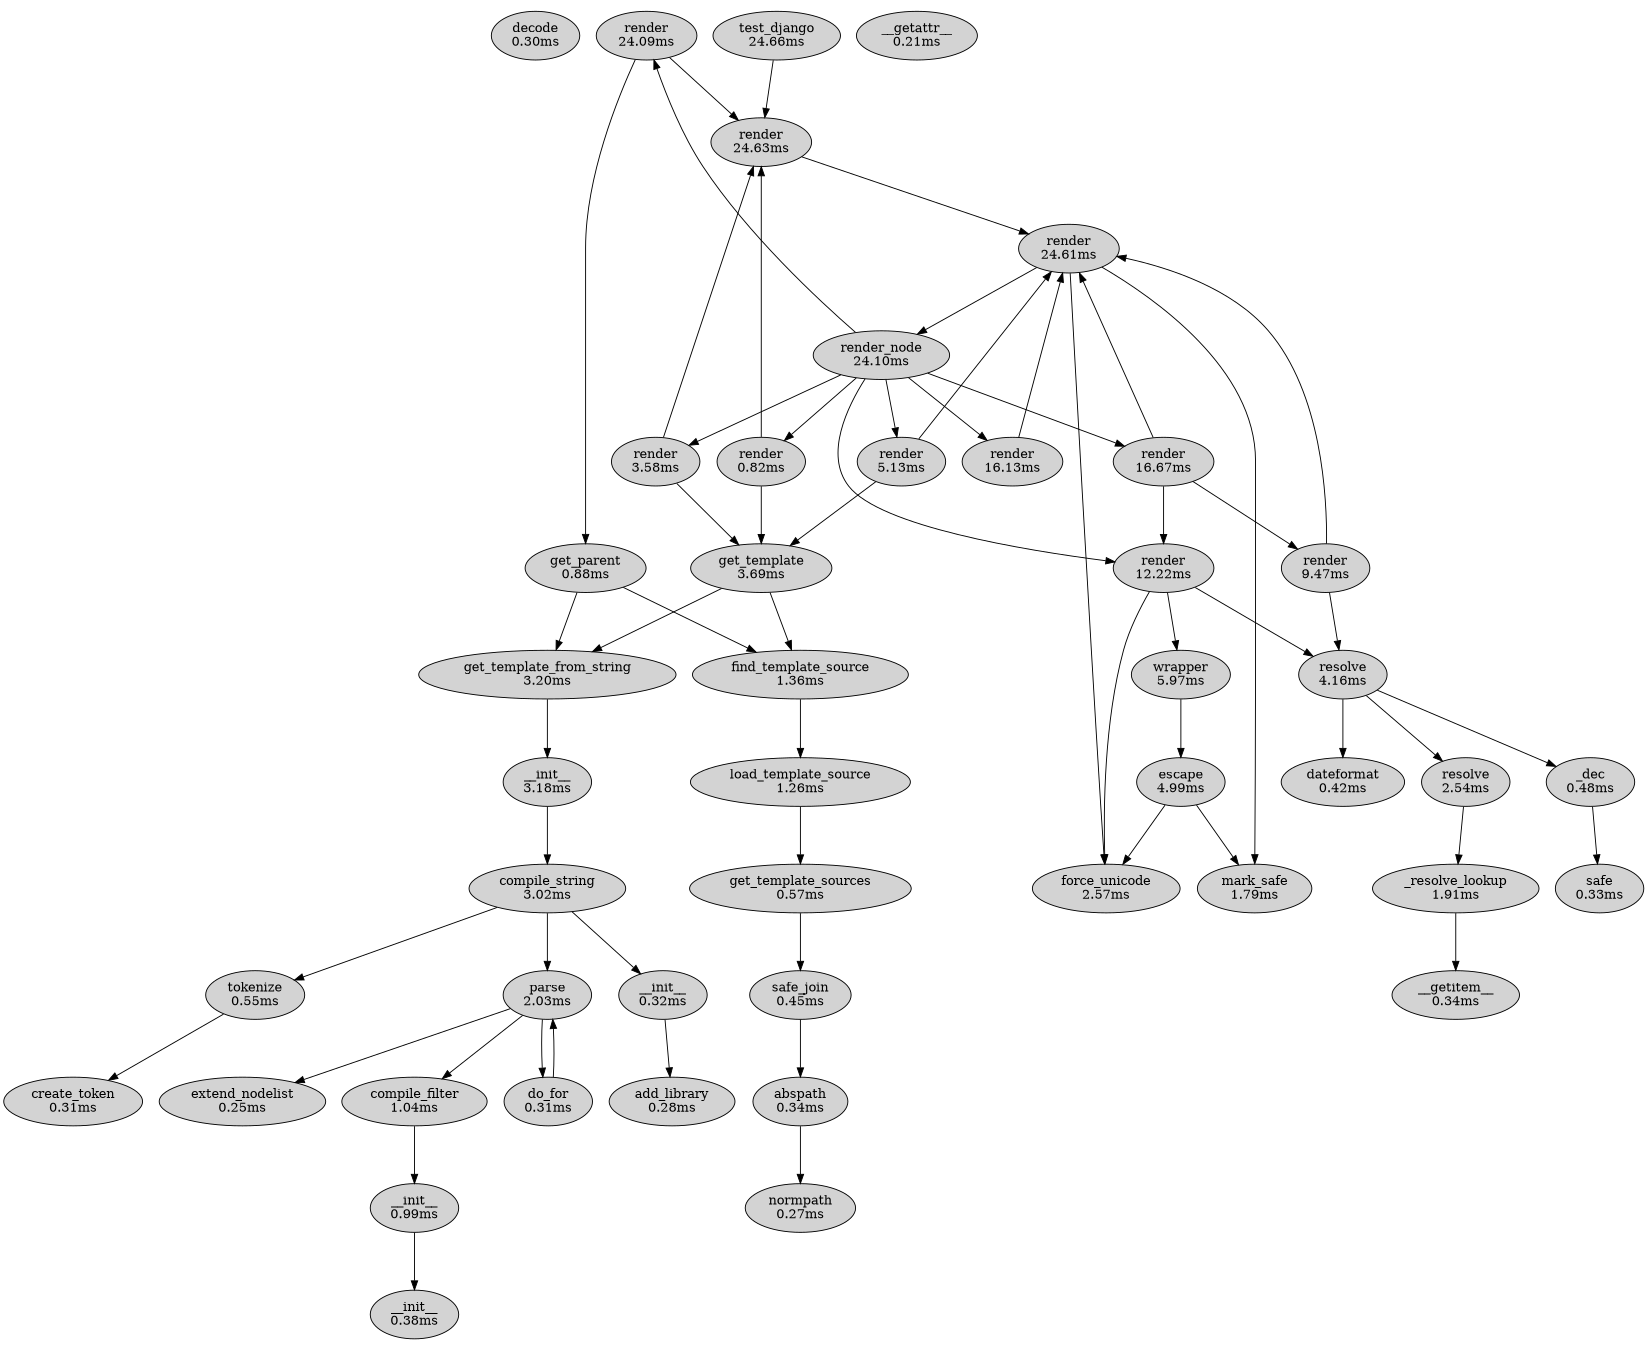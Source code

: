 digraph prof {
	size="11,9"; ratio = fill;
	node [style=filled];
	"decode /opt/local/lib/python2.5/encodings/utf_8.py:15" [label="decode\n0.30ms"]
	"normpath /opt/local/lib/python2.5/posixpath.py:373" [label="normpath\n0.27ms"]
	"abspath /opt/local/lib/python2.5/posixpath.py:400" [label="abspath\n0.34ms"]
	"abspath /opt/local/lib/python2.5/posixpath.py:400" -> "normpath /opt/local/lib/python2.5/posixpath.py:373"
	"test_django rwbench.py:82" [label="test_django\n24.66ms"]
	"test_django rwbench.py:82" -> "render /opt/local/lib/python2.5/site-packages/django/template/__init__.py:174"
	"dateformat /Users/mitsuhiko/Development/jinja2/examples/rwbench/rwbench.py:26" [label="dateformat\n0.42ms"]
	"render /Users/mitsuhiko/Development/jinja2/examples/rwbench/djangoext.py:64" [label="render\n3.58ms"]
	"render /Users/mitsuhiko/Development/jinja2/examples/rwbench/djangoext.py:64" -> "render /opt/local/lib/python2.5/site-packages/django/template/__init__.py:174"
	"render /Users/mitsuhiko/Development/jinja2/examples/rwbench/djangoext.py:64" -> "get_template /opt/local/lib/python2.5/site-packages/django/template/loader.py:75"
	"load_template_source /opt/local/lib/python2.5/site-packages/django/template/loaders/filesystem.py:19" [label="load_template_source\n1.26ms"]
	"load_template_source /opt/local/lib/python2.5/site-packages/django/template/loaders/filesystem.py:19" -> "get_template_sources /opt/local/lib/python2.5/site-packages/django/template/loaders/filesystem.py:9"
	"render /Users/mitsuhiko/Development/jinja2/examples/rwbench/djangoext.py:88" [label="render\n0.82ms"]
	"render /Users/mitsuhiko/Development/jinja2/examples/rwbench/djangoext.py:88" -> "render /opt/local/lib/python2.5/site-packages/django/template/__init__.py:174"
	"render /Users/mitsuhiko/Development/jinja2/examples/rwbench/djangoext.py:88" -> "get_template /opt/local/lib/python2.5/site-packages/django/template/loader.py:75"
	"render /Users/mitsuhiko/Development/jinja2/examples/rwbench/djangoext.py:115" [label="render\n5.13ms"]
	"render /Users/mitsuhiko/Development/jinja2/examples/rwbench/djangoext.py:115" -> "render /opt/local/lib/python2.5/site-packages/django/template/__init__.py:764"
	"render /Users/mitsuhiko/Development/jinja2/examples/rwbench/djangoext.py:115" -> "get_template /opt/local/lib/python2.5/site-packages/django/template/loader.py:75"
	"get_template_sources /opt/local/lib/python2.5/site-packages/django/template/loaders/filesystem.py:9" [label="get_template_sources\n0.57ms"]
	"get_template_sources /opt/local/lib/python2.5/site-packages/django/template/loaders/filesystem.py:9" -> "safe_join /opt/local/lib/python2.5/site-packages/django/utils/_os.py:3"
	"__getattr__ /opt/local/lib/python2.5/site-packages/django/conf/__init__.py:26" [label="__getattr__\n0.21ms"]
	"safe_join /opt/local/lib/python2.5/site-packages/django/utils/_os.py:3" [label="safe_join\n0.45ms"]
	"safe_join /opt/local/lib/python2.5/site-packages/django/utils/_os.py:3" -> "abspath /opt/local/lib/python2.5/posixpath.py:400"
	"find_template_source /opt/local/lib/python2.5/site-packages/django/template/loader.py:43" [label="find_template_source\n1.36ms"]
	"find_template_source /opt/local/lib/python2.5/site-packages/django/template/loader.py:43" -> "load_template_source /opt/local/lib/python2.5/site-packages/django/template/loaders/filesystem.py:19"
	"get_template_from_string /opt/local/lib/python2.5/site-packages/django/template/loader.py:84" [label="get_template_from_string\n3.20ms"]
	"get_template_from_string /opt/local/lib/python2.5/site-packages/django/template/loader.py:84" -> "__init__ /opt/local/lib/python2.5/site-packages/django/template/__init__.py:159"
	"__init__ /opt/local/lib/python2.5/site-packages/django/template/__init__.py:159" [label="__init__\n3.18ms"]
	"__init__ /opt/local/lib/python2.5/site-packages/django/template/__init__.py:159" -> "compile_string /opt/local/lib/python2.5/site-packages/django/template/__init__.py:178"
	"render /opt/local/lib/python2.5/site-packages/django/template/__init__.py:174" [label="render\n24.63ms"]
	"render /opt/local/lib/python2.5/site-packages/django/template/__init__.py:174" -> "render /opt/local/lib/python2.5/site-packages/django/template/__init__.py:764"
	"get_template /opt/local/lib/python2.5/site-packages/django/template/loader.py:75" [label="get_template\n3.69ms"]
	"get_template /opt/local/lib/python2.5/site-packages/django/template/loader.py:75" -> "find_template_source /opt/local/lib/python2.5/site-packages/django/template/loader.py:43"
	"get_template /opt/local/lib/python2.5/site-packages/django/template/loader.py:75" -> "get_template_from_string /opt/local/lib/python2.5/site-packages/django/template/loader.py:84"
	"compile_string /opt/local/lib/python2.5/site-packages/django/template/__init__.py:178" [label="compile_string\n3.02ms"]
	"compile_string /opt/local/lib/python2.5/site-packages/django/template/__init__.py:178" -> "__init__ /opt/local/lib/python2.5/site-packages/django/template/__init__.py:247"
	"compile_string /opt/local/lib/python2.5/site-packages/django/template/__init__.py:178" -> "tokenize /opt/local/lib/python2.5/site-packages/django/template/__init__.py:219"
	"compile_string /opt/local/lib/python2.5/site-packages/django/template/__init__.py:178" -> "parse /opt/local/lib/python2.5/site-packages/django/template/__init__.py:254"
	"tokenize /opt/local/lib/python2.5/site-packages/django/template/__init__.py:219" [label="tokenize\n0.55ms"]
	"tokenize /opt/local/lib/python2.5/site-packages/django/template/__init__.py:219" -> "create_token /opt/local/lib/python2.5/site-packages/django/template/__init__.py:229"
	"create_token /opt/local/lib/python2.5/site-packages/django/template/__init__.py:229" [label="create_token\n0.31ms"]
	"__init__ /opt/local/lib/python2.5/site-packages/django/template/__init__.py:247" [label="__init__\n0.32ms"]
	"__init__ /opt/local/lib/python2.5/site-packages/django/template/__init__.py:247" -> "add_library /opt/local/lib/python2.5/site-packages/django/template/__init__.py:350"
	"parse /opt/local/lib/python2.5/site-packages/django/template/__init__.py:254" [label="parse\n2.03ms"]
	"parse /opt/local/lib/python2.5/site-packages/django/template/__init__.py:254" -> "do_for /opt/local/lib/python2.5/site-packages/django/template/defaulttags.py:592"
	"parse /opt/local/lib/python2.5/site-packages/django/template/__init__.py:254" -> "extend_nodelist /opt/local/lib/python2.5/site-packages/django/template/__init__.py:306"
	"parse /opt/local/lib/python2.5/site-packages/django/template/__init__.py:254" -> "compile_filter /opt/local/lib/python2.5/site-packages/django/template/__init__.py:354"
	"extend_nodelist /opt/local/lib/python2.5/site-packages/django/template/__init__.py:306" [label="extend_nodelist\n0.25ms"]
	"add_library /opt/local/lib/python2.5/site-packages/django/template/__init__.py:350" [label="add_library\n0.28ms"]
	"compile_filter /opt/local/lib/python2.5/site-packages/django/template/__init__.py:354" [label="compile_filter\n1.04ms"]
	"compile_filter /opt/local/lib/python2.5/site-packages/django/template/__init__.py:354" -> "__init__ /opt/local/lib/python2.5/site-packages/django/template/__init__.py:487"
	"__init__ /opt/local/lib/python2.5/site-packages/django/template/__init__.py:487" [label="__init__\n0.99ms"]
	"__init__ /opt/local/lib/python2.5/site-packages/django/template/__init__.py:487" -> "__init__ /opt/local/lib/python2.5/site-packages/django/template/__init__.py:633"
	"resolve /opt/local/lib/python2.5/site-packages/django/template/__init__.py:533" [label="resolve\n4.16ms"]
	"resolve /opt/local/lib/python2.5/site-packages/django/template/__init__.py:533" -> "resolve /opt/local/lib/python2.5/site-packages/django/template/__init__.py:672"
	"resolve /opt/local/lib/python2.5/site-packages/django/template/__init__.py:533" -> "dateformat /Users/mitsuhiko/Development/jinja2/examples/rwbench/rwbench.py:26"
	"resolve /opt/local/lib/python2.5/site-packages/django/template/__init__.py:533" -> "_dec /opt/local/lib/python2.5/site-packages/django/template/defaultfilters.py:28"
	"__init__ /opt/local/lib/python2.5/site-packages/django/template/__init__.py:633" [label="__init__\n0.38ms"]
	"resolve /opt/local/lib/python2.5/site-packages/django/template/__init__.py:672" [label="resolve\n2.54ms"]
	"resolve /opt/local/lib/python2.5/site-packages/django/template/__init__.py:672" -> "_resolve_lookup /opt/local/lib/python2.5/site-packages/django/template/__init__.py:690"
	"_resolve_lookup /opt/local/lib/python2.5/site-packages/django/template/__init__.py:690" [label="_resolve_lookup\n1.91ms"]
	"_resolve_lookup /opt/local/lib/python2.5/site-packages/django/template/__init__.py:690" -> "__getitem__ /opt/local/lib/python2.5/site-packages/django/template/context.py:38"
	"render /opt/local/lib/python2.5/site-packages/django/template/loader_tags.py:19" [label="render\n16.13ms"]
	"render /opt/local/lib/python2.5/site-packages/django/template/loader_tags.py:19" -> "render /opt/local/lib/python2.5/site-packages/django/template/__init__.py:764"
	"render /opt/local/lib/python2.5/site-packages/django/template/__init__.py:764" [label="render\n24.61ms"]
	"render /opt/local/lib/python2.5/site-packages/django/template/__init__.py:764" -> "force_unicode /opt/local/lib/python2.5/site-packages/django/utils/encoding.py:37"
	"render /opt/local/lib/python2.5/site-packages/django/template/__init__.py:764" -> "render_node /opt/local/lib/python2.5/site-packages/django/template/__init__.py:780"
	"render /opt/local/lib/python2.5/site-packages/django/template/__init__.py:764" -> "mark_safe /opt/local/lib/python2.5/site-packages/django/utils/safestring.py:89"
	"render_node /opt/local/lib/python2.5/site-packages/django/template/__init__.py:780" [label="render_node\n24.10ms"]
	"render_node /opt/local/lib/python2.5/site-packages/django/template/__init__.py:780" -> "render /Users/mitsuhiko/Development/jinja2/examples/rwbench/djangoext.py:88"
	"render_node /opt/local/lib/python2.5/site-packages/django/template/__init__.py:780" -> "render /opt/local/lib/python2.5/site-packages/django/template/loader_tags.py:83"
	"render_node /opt/local/lib/python2.5/site-packages/django/template/__init__.py:780" -> "render /Users/mitsuhiko/Development/jinja2/examples/rwbench/djangoext.py:64"
	"render_node /opt/local/lib/python2.5/site-packages/django/template/__init__.py:780" -> "render /opt/local/lib/python2.5/site-packages/django/template/__init__.py:800"
	"render_node /opt/local/lib/python2.5/site-packages/django/template/__init__.py:780" -> "render /opt/local/lib/python2.5/site-packages/django/template/loader_tags.py:19"
	"render_node /opt/local/lib/python2.5/site-packages/django/template/__init__.py:780" -> "render /opt/local/lib/python2.5/site-packages/django/template/defaulttags.py:108"
	"render_node /opt/local/lib/python2.5/site-packages/django/template/__init__.py:780" -> "render /Users/mitsuhiko/Development/jinja2/examples/rwbench/djangoext.py:115"
	"render /opt/local/lib/python2.5/site-packages/django/template/__init__.py:800" [label="render\n12.22ms"]
	"render /opt/local/lib/python2.5/site-packages/django/template/__init__.py:800" -> "force_unicode /opt/local/lib/python2.5/site-packages/django/utils/encoding.py:37"
	"render /opt/local/lib/python2.5/site-packages/django/template/__init__.py:800" -> "wrapper /opt/local/lib/python2.5/site-packages/django/utils/functional.py:246"
	"render /opt/local/lib/python2.5/site-packages/django/template/__init__.py:800" -> "resolve /opt/local/lib/python2.5/site-packages/django/template/__init__.py:533"
	"__getitem__ /opt/local/lib/python2.5/site-packages/django/template/context.py:38" [label="__getitem__\n0.34ms"]
	"wrapper /opt/local/lib/python2.5/site-packages/django/utils/functional.py:246" [label="wrapper\n5.97ms"]
	"wrapper /opt/local/lib/python2.5/site-packages/django/utils/functional.py:246" -> "escape /opt/local/lib/python2.5/site-packages/django/utils/html.py:30"
	"force_unicode /opt/local/lib/python2.5/site-packages/django/utils/encoding.py:37" [label="force_unicode\n2.57ms"]
	"escape /opt/local/lib/python2.5/site-packages/django/utils/html.py:30" [label="escape\n4.99ms"]
	"escape /opt/local/lib/python2.5/site-packages/django/utils/html.py:30" -> "force_unicode /opt/local/lib/python2.5/site-packages/django/utils/encoding.py:37"
	"escape /opt/local/lib/python2.5/site-packages/django/utils/html.py:30" -> "mark_safe /opt/local/lib/python2.5/site-packages/django/utils/safestring.py:89"
	"mark_safe /opt/local/lib/python2.5/site-packages/django/utils/safestring.py:89" [label="mark_safe\n1.79ms"]
	"_dec /opt/local/lib/python2.5/site-packages/django/template/defaultfilters.py:28" [label="_dec\n0.48ms"]
	"_dec /opt/local/lib/python2.5/site-packages/django/template/defaultfilters.py:28" -> "safe /opt/local/lib/python2.5/site-packages/django/template/defaultfilters.py:386"
	"render /opt/local/lib/python2.5/site-packages/django/template/defaulttags.py:108" [label="render\n16.67ms"]
	"render /opt/local/lib/python2.5/site-packages/django/template/defaulttags.py:108" -> "render /opt/local/lib/python2.5/site-packages/django/template/__init__.py:764"
	"render /opt/local/lib/python2.5/site-packages/django/template/defaulttags.py:108" -> "render /opt/local/lib/python2.5/site-packages/django/template/__init__.py:800"
	"render /opt/local/lib/python2.5/site-packages/django/template/defaulttags.py:108" -> "render /opt/local/lib/python2.5/site-packages/django/template/defaulttags.py:237"
	"render /opt/local/lib/python2.5/site-packages/django/template/defaulttags.py:237" [label="render\n9.47ms"]
	"render /opt/local/lib/python2.5/site-packages/django/template/defaulttags.py:237" -> "render /opt/local/lib/python2.5/site-packages/django/template/__init__.py:764"
	"render /opt/local/lib/python2.5/site-packages/django/template/defaulttags.py:237" -> "resolve /opt/local/lib/python2.5/site-packages/django/template/__init__.py:533"
	"do_for /opt/local/lib/python2.5/site-packages/django/template/defaulttags.py:592" [label="do_for\n0.31ms"]
	"do_for /opt/local/lib/python2.5/site-packages/django/template/defaulttags.py:592" -> "parse /opt/local/lib/python2.5/site-packages/django/template/__init__.py:254"
	"safe /opt/local/lib/python2.5/site-packages/django/template/defaultfilters.py:386" [label="safe\n0.33ms"]
	"get_parent /opt/local/lib/python2.5/site-packages/django/template/loader_tags.py:65" [label="get_parent\n0.88ms"]
	"get_parent /opt/local/lib/python2.5/site-packages/django/template/loader_tags.py:65" -> "find_template_source /opt/local/lib/python2.5/site-packages/django/template/loader.py:43"
	"get_parent /opt/local/lib/python2.5/site-packages/django/template/loader_tags.py:65" -> "get_template_from_string /opt/local/lib/python2.5/site-packages/django/template/loader.py:84"
	"render /opt/local/lib/python2.5/site-packages/django/template/loader_tags.py:83" [label="render\n24.09ms"]
	"render /opt/local/lib/python2.5/site-packages/django/template/loader_tags.py:83" -> "render /opt/local/lib/python2.5/site-packages/django/template/__init__.py:174"
	"render /opt/local/lib/python2.5/site-packages/django/template/loader_tags.py:83" -> "get_parent /opt/local/lib/python2.5/site-packages/django/template/loader_tags.py:65"
}
